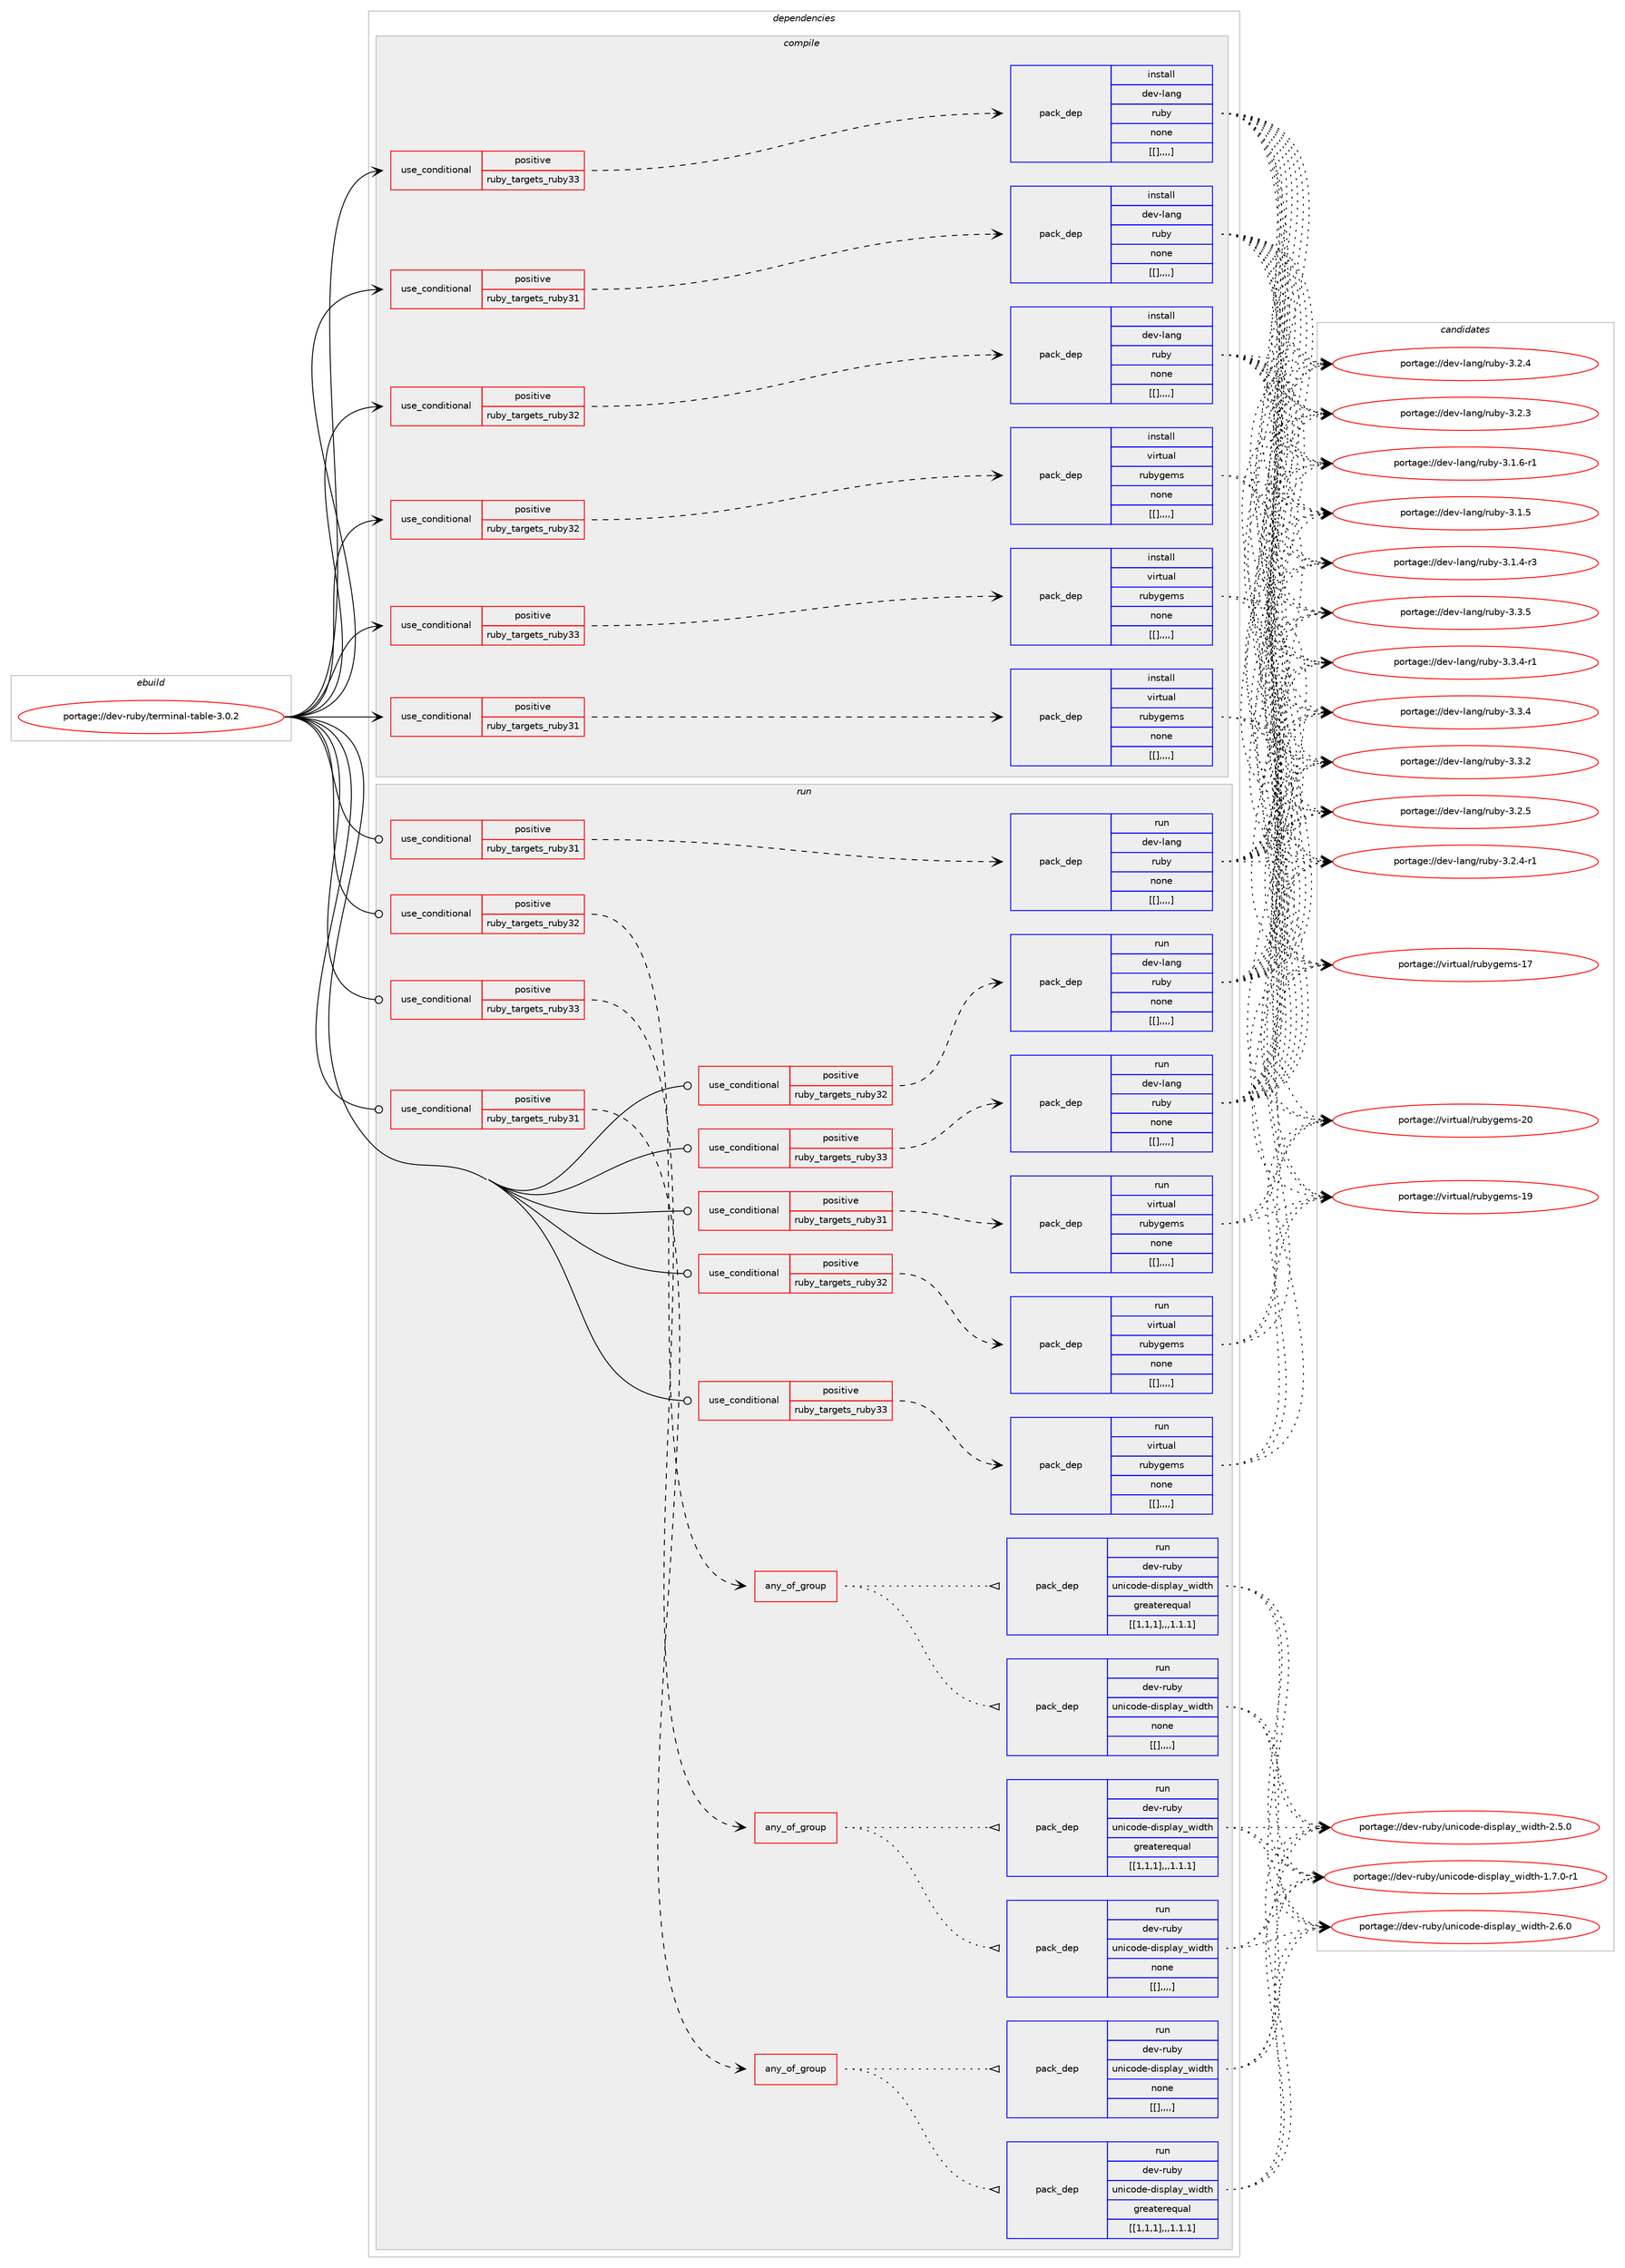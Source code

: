 digraph prolog {

# *************
# Graph options
# *************

newrank=true;
concentrate=true;
compound=true;
graph [rankdir=LR,fontname=Helvetica,fontsize=10,ranksep=1.5];#, ranksep=2.5, nodesep=0.2];
edge  [arrowhead=vee];
node  [fontname=Helvetica,fontsize=10];

# **********
# The ebuild
# **********

subgraph cluster_leftcol {
color=gray;
label=<<i>ebuild</i>>;
id [label="portage://dev-ruby/terminal-table-3.0.2", color=red, width=4, href="../dev-ruby/terminal-table-3.0.2.svg"];
}

# ****************
# The dependencies
# ****************

subgraph cluster_midcol {
color=gray;
label=<<i>dependencies</i>>;
subgraph cluster_compile {
fillcolor="#eeeeee";
style=filled;
label=<<i>compile</i>>;
subgraph cond59155 {
dependency208684 [label=<<TABLE BORDER="0" CELLBORDER="1" CELLSPACING="0" CELLPADDING="4"><TR><TD ROWSPAN="3" CELLPADDING="10">use_conditional</TD></TR><TR><TD>positive</TD></TR><TR><TD>ruby_targets_ruby31</TD></TR></TABLE>>, shape=none, color=red];
subgraph pack148149 {
dependency208685 [label=<<TABLE BORDER="0" CELLBORDER="1" CELLSPACING="0" CELLPADDING="4" WIDTH="220"><TR><TD ROWSPAN="6" CELLPADDING="30">pack_dep</TD></TR><TR><TD WIDTH="110">install</TD></TR><TR><TD>dev-lang</TD></TR><TR><TD>ruby</TD></TR><TR><TD>none</TD></TR><TR><TD>[[],,,,]</TD></TR></TABLE>>, shape=none, color=blue];
}
dependency208684:e -> dependency208685:w [weight=20,style="dashed",arrowhead="vee"];
}
id:e -> dependency208684:w [weight=20,style="solid",arrowhead="vee"];
subgraph cond59156 {
dependency208686 [label=<<TABLE BORDER="0" CELLBORDER="1" CELLSPACING="0" CELLPADDING="4"><TR><TD ROWSPAN="3" CELLPADDING="10">use_conditional</TD></TR><TR><TD>positive</TD></TR><TR><TD>ruby_targets_ruby31</TD></TR></TABLE>>, shape=none, color=red];
subgraph pack148150 {
dependency208687 [label=<<TABLE BORDER="0" CELLBORDER="1" CELLSPACING="0" CELLPADDING="4" WIDTH="220"><TR><TD ROWSPAN="6" CELLPADDING="30">pack_dep</TD></TR><TR><TD WIDTH="110">install</TD></TR><TR><TD>virtual</TD></TR><TR><TD>rubygems</TD></TR><TR><TD>none</TD></TR><TR><TD>[[],,,,]</TD></TR></TABLE>>, shape=none, color=blue];
}
dependency208686:e -> dependency208687:w [weight=20,style="dashed",arrowhead="vee"];
}
id:e -> dependency208686:w [weight=20,style="solid",arrowhead="vee"];
subgraph cond59157 {
dependency208688 [label=<<TABLE BORDER="0" CELLBORDER="1" CELLSPACING="0" CELLPADDING="4"><TR><TD ROWSPAN="3" CELLPADDING="10">use_conditional</TD></TR><TR><TD>positive</TD></TR><TR><TD>ruby_targets_ruby32</TD></TR></TABLE>>, shape=none, color=red];
subgraph pack148151 {
dependency208689 [label=<<TABLE BORDER="0" CELLBORDER="1" CELLSPACING="0" CELLPADDING="4" WIDTH="220"><TR><TD ROWSPAN="6" CELLPADDING="30">pack_dep</TD></TR><TR><TD WIDTH="110">install</TD></TR><TR><TD>dev-lang</TD></TR><TR><TD>ruby</TD></TR><TR><TD>none</TD></TR><TR><TD>[[],,,,]</TD></TR></TABLE>>, shape=none, color=blue];
}
dependency208688:e -> dependency208689:w [weight=20,style="dashed",arrowhead="vee"];
}
id:e -> dependency208688:w [weight=20,style="solid",arrowhead="vee"];
subgraph cond59158 {
dependency208690 [label=<<TABLE BORDER="0" CELLBORDER="1" CELLSPACING="0" CELLPADDING="4"><TR><TD ROWSPAN="3" CELLPADDING="10">use_conditional</TD></TR><TR><TD>positive</TD></TR><TR><TD>ruby_targets_ruby32</TD></TR></TABLE>>, shape=none, color=red];
subgraph pack148152 {
dependency208691 [label=<<TABLE BORDER="0" CELLBORDER="1" CELLSPACING="0" CELLPADDING="4" WIDTH="220"><TR><TD ROWSPAN="6" CELLPADDING="30">pack_dep</TD></TR><TR><TD WIDTH="110">install</TD></TR><TR><TD>virtual</TD></TR><TR><TD>rubygems</TD></TR><TR><TD>none</TD></TR><TR><TD>[[],,,,]</TD></TR></TABLE>>, shape=none, color=blue];
}
dependency208690:e -> dependency208691:w [weight=20,style="dashed",arrowhead="vee"];
}
id:e -> dependency208690:w [weight=20,style="solid",arrowhead="vee"];
subgraph cond59159 {
dependency208692 [label=<<TABLE BORDER="0" CELLBORDER="1" CELLSPACING="0" CELLPADDING="4"><TR><TD ROWSPAN="3" CELLPADDING="10">use_conditional</TD></TR><TR><TD>positive</TD></TR><TR><TD>ruby_targets_ruby33</TD></TR></TABLE>>, shape=none, color=red];
subgraph pack148153 {
dependency208693 [label=<<TABLE BORDER="0" CELLBORDER="1" CELLSPACING="0" CELLPADDING="4" WIDTH="220"><TR><TD ROWSPAN="6" CELLPADDING="30">pack_dep</TD></TR><TR><TD WIDTH="110">install</TD></TR><TR><TD>dev-lang</TD></TR><TR><TD>ruby</TD></TR><TR><TD>none</TD></TR><TR><TD>[[],,,,]</TD></TR></TABLE>>, shape=none, color=blue];
}
dependency208692:e -> dependency208693:w [weight=20,style="dashed",arrowhead="vee"];
}
id:e -> dependency208692:w [weight=20,style="solid",arrowhead="vee"];
subgraph cond59160 {
dependency208694 [label=<<TABLE BORDER="0" CELLBORDER="1" CELLSPACING="0" CELLPADDING="4"><TR><TD ROWSPAN="3" CELLPADDING="10">use_conditional</TD></TR><TR><TD>positive</TD></TR><TR><TD>ruby_targets_ruby33</TD></TR></TABLE>>, shape=none, color=red];
subgraph pack148154 {
dependency208695 [label=<<TABLE BORDER="0" CELLBORDER="1" CELLSPACING="0" CELLPADDING="4" WIDTH="220"><TR><TD ROWSPAN="6" CELLPADDING="30">pack_dep</TD></TR><TR><TD WIDTH="110">install</TD></TR><TR><TD>virtual</TD></TR><TR><TD>rubygems</TD></TR><TR><TD>none</TD></TR><TR><TD>[[],,,,]</TD></TR></TABLE>>, shape=none, color=blue];
}
dependency208694:e -> dependency208695:w [weight=20,style="dashed",arrowhead="vee"];
}
id:e -> dependency208694:w [weight=20,style="solid",arrowhead="vee"];
}
subgraph cluster_compileandrun {
fillcolor="#eeeeee";
style=filled;
label=<<i>compile and run</i>>;
}
subgraph cluster_run {
fillcolor="#eeeeee";
style=filled;
label=<<i>run</i>>;
subgraph cond59161 {
dependency208696 [label=<<TABLE BORDER="0" CELLBORDER="1" CELLSPACING="0" CELLPADDING="4"><TR><TD ROWSPAN="3" CELLPADDING="10">use_conditional</TD></TR><TR><TD>positive</TD></TR><TR><TD>ruby_targets_ruby31</TD></TR></TABLE>>, shape=none, color=red];
subgraph any1230 {
dependency208697 [label=<<TABLE BORDER="0" CELLBORDER="1" CELLSPACING="0" CELLPADDING="4"><TR><TD CELLPADDING="10">any_of_group</TD></TR></TABLE>>, shape=none, color=red];subgraph pack148155 {
dependency208698 [label=<<TABLE BORDER="0" CELLBORDER="1" CELLSPACING="0" CELLPADDING="4" WIDTH="220"><TR><TD ROWSPAN="6" CELLPADDING="30">pack_dep</TD></TR><TR><TD WIDTH="110">run</TD></TR><TR><TD>dev-ruby</TD></TR><TR><TD>unicode-display_width</TD></TR><TR><TD>none</TD></TR><TR><TD>[[],,,,]</TD></TR></TABLE>>, shape=none, color=blue];
}
dependency208697:e -> dependency208698:w [weight=20,style="dotted",arrowhead="oinv"];
subgraph pack148156 {
dependency208699 [label=<<TABLE BORDER="0" CELLBORDER="1" CELLSPACING="0" CELLPADDING="4" WIDTH="220"><TR><TD ROWSPAN="6" CELLPADDING="30">pack_dep</TD></TR><TR><TD WIDTH="110">run</TD></TR><TR><TD>dev-ruby</TD></TR><TR><TD>unicode-display_width</TD></TR><TR><TD>greaterequal</TD></TR><TR><TD>[[1,1,1],,,1.1.1]</TD></TR></TABLE>>, shape=none, color=blue];
}
dependency208697:e -> dependency208699:w [weight=20,style="dotted",arrowhead="oinv"];
}
dependency208696:e -> dependency208697:w [weight=20,style="dashed",arrowhead="vee"];
}
id:e -> dependency208696:w [weight=20,style="solid",arrowhead="odot"];
subgraph cond59162 {
dependency208700 [label=<<TABLE BORDER="0" CELLBORDER="1" CELLSPACING="0" CELLPADDING="4"><TR><TD ROWSPAN="3" CELLPADDING="10">use_conditional</TD></TR><TR><TD>positive</TD></TR><TR><TD>ruby_targets_ruby31</TD></TR></TABLE>>, shape=none, color=red];
subgraph pack148157 {
dependency208701 [label=<<TABLE BORDER="0" CELLBORDER="1" CELLSPACING="0" CELLPADDING="4" WIDTH="220"><TR><TD ROWSPAN="6" CELLPADDING="30">pack_dep</TD></TR><TR><TD WIDTH="110">run</TD></TR><TR><TD>dev-lang</TD></TR><TR><TD>ruby</TD></TR><TR><TD>none</TD></TR><TR><TD>[[],,,,]</TD></TR></TABLE>>, shape=none, color=blue];
}
dependency208700:e -> dependency208701:w [weight=20,style="dashed",arrowhead="vee"];
}
id:e -> dependency208700:w [weight=20,style="solid",arrowhead="odot"];
subgraph cond59163 {
dependency208702 [label=<<TABLE BORDER="0" CELLBORDER="1" CELLSPACING="0" CELLPADDING="4"><TR><TD ROWSPAN="3" CELLPADDING="10">use_conditional</TD></TR><TR><TD>positive</TD></TR><TR><TD>ruby_targets_ruby31</TD></TR></TABLE>>, shape=none, color=red];
subgraph pack148158 {
dependency208703 [label=<<TABLE BORDER="0" CELLBORDER="1" CELLSPACING="0" CELLPADDING="4" WIDTH="220"><TR><TD ROWSPAN="6" CELLPADDING="30">pack_dep</TD></TR><TR><TD WIDTH="110">run</TD></TR><TR><TD>virtual</TD></TR><TR><TD>rubygems</TD></TR><TR><TD>none</TD></TR><TR><TD>[[],,,,]</TD></TR></TABLE>>, shape=none, color=blue];
}
dependency208702:e -> dependency208703:w [weight=20,style="dashed",arrowhead="vee"];
}
id:e -> dependency208702:w [weight=20,style="solid",arrowhead="odot"];
subgraph cond59164 {
dependency208704 [label=<<TABLE BORDER="0" CELLBORDER="1" CELLSPACING="0" CELLPADDING="4"><TR><TD ROWSPAN="3" CELLPADDING="10">use_conditional</TD></TR><TR><TD>positive</TD></TR><TR><TD>ruby_targets_ruby32</TD></TR></TABLE>>, shape=none, color=red];
subgraph any1231 {
dependency208705 [label=<<TABLE BORDER="0" CELLBORDER="1" CELLSPACING="0" CELLPADDING="4"><TR><TD CELLPADDING="10">any_of_group</TD></TR></TABLE>>, shape=none, color=red];subgraph pack148159 {
dependency208706 [label=<<TABLE BORDER="0" CELLBORDER="1" CELLSPACING="0" CELLPADDING="4" WIDTH="220"><TR><TD ROWSPAN="6" CELLPADDING="30">pack_dep</TD></TR><TR><TD WIDTH="110">run</TD></TR><TR><TD>dev-ruby</TD></TR><TR><TD>unicode-display_width</TD></TR><TR><TD>none</TD></TR><TR><TD>[[],,,,]</TD></TR></TABLE>>, shape=none, color=blue];
}
dependency208705:e -> dependency208706:w [weight=20,style="dotted",arrowhead="oinv"];
subgraph pack148160 {
dependency208707 [label=<<TABLE BORDER="0" CELLBORDER="1" CELLSPACING="0" CELLPADDING="4" WIDTH="220"><TR><TD ROWSPAN="6" CELLPADDING="30">pack_dep</TD></TR><TR><TD WIDTH="110">run</TD></TR><TR><TD>dev-ruby</TD></TR><TR><TD>unicode-display_width</TD></TR><TR><TD>greaterequal</TD></TR><TR><TD>[[1,1,1],,,1.1.1]</TD></TR></TABLE>>, shape=none, color=blue];
}
dependency208705:e -> dependency208707:w [weight=20,style="dotted",arrowhead="oinv"];
}
dependency208704:e -> dependency208705:w [weight=20,style="dashed",arrowhead="vee"];
}
id:e -> dependency208704:w [weight=20,style="solid",arrowhead="odot"];
subgraph cond59165 {
dependency208708 [label=<<TABLE BORDER="0" CELLBORDER="1" CELLSPACING="0" CELLPADDING="4"><TR><TD ROWSPAN="3" CELLPADDING="10">use_conditional</TD></TR><TR><TD>positive</TD></TR><TR><TD>ruby_targets_ruby32</TD></TR></TABLE>>, shape=none, color=red];
subgraph pack148161 {
dependency208709 [label=<<TABLE BORDER="0" CELLBORDER="1" CELLSPACING="0" CELLPADDING="4" WIDTH="220"><TR><TD ROWSPAN="6" CELLPADDING="30">pack_dep</TD></TR><TR><TD WIDTH="110">run</TD></TR><TR><TD>dev-lang</TD></TR><TR><TD>ruby</TD></TR><TR><TD>none</TD></TR><TR><TD>[[],,,,]</TD></TR></TABLE>>, shape=none, color=blue];
}
dependency208708:e -> dependency208709:w [weight=20,style="dashed",arrowhead="vee"];
}
id:e -> dependency208708:w [weight=20,style="solid",arrowhead="odot"];
subgraph cond59166 {
dependency208710 [label=<<TABLE BORDER="0" CELLBORDER="1" CELLSPACING="0" CELLPADDING="4"><TR><TD ROWSPAN="3" CELLPADDING="10">use_conditional</TD></TR><TR><TD>positive</TD></TR><TR><TD>ruby_targets_ruby32</TD></TR></TABLE>>, shape=none, color=red];
subgraph pack148162 {
dependency208711 [label=<<TABLE BORDER="0" CELLBORDER="1" CELLSPACING="0" CELLPADDING="4" WIDTH="220"><TR><TD ROWSPAN="6" CELLPADDING="30">pack_dep</TD></TR><TR><TD WIDTH="110">run</TD></TR><TR><TD>virtual</TD></TR><TR><TD>rubygems</TD></TR><TR><TD>none</TD></TR><TR><TD>[[],,,,]</TD></TR></TABLE>>, shape=none, color=blue];
}
dependency208710:e -> dependency208711:w [weight=20,style="dashed",arrowhead="vee"];
}
id:e -> dependency208710:w [weight=20,style="solid",arrowhead="odot"];
subgraph cond59167 {
dependency208712 [label=<<TABLE BORDER="0" CELLBORDER="1" CELLSPACING="0" CELLPADDING="4"><TR><TD ROWSPAN="3" CELLPADDING="10">use_conditional</TD></TR><TR><TD>positive</TD></TR><TR><TD>ruby_targets_ruby33</TD></TR></TABLE>>, shape=none, color=red];
subgraph any1232 {
dependency208713 [label=<<TABLE BORDER="0" CELLBORDER="1" CELLSPACING="0" CELLPADDING="4"><TR><TD CELLPADDING="10">any_of_group</TD></TR></TABLE>>, shape=none, color=red];subgraph pack148163 {
dependency208714 [label=<<TABLE BORDER="0" CELLBORDER="1" CELLSPACING="0" CELLPADDING="4" WIDTH="220"><TR><TD ROWSPAN="6" CELLPADDING="30">pack_dep</TD></TR><TR><TD WIDTH="110">run</TD></TR><TR><TD>dev-ruby</TD></TR><TR><TD>unicode-display_width</TD></TR><TR><TD>none</TD></TR><TR><TD>[[],,,,]</TD></TR></TABLE>>, shape=none, color=blue];
}
dependency208713:e -> dependency208714:w [weight=20,style="dotted",arrowhead="oinv"];
subgraph pack148164 {
dependency208715 [label=<<TABLE BORDER="0" CELLBORDER="1" CELLSPACING="0" CELLPADDING="4" WIDTH="220"><TR><TD ROWSPAN="6" CELLPADDING="30">pack_dep</TD></TR><TR><TD WIDTH="110">run</TD></TR><TR><TD>dev-ruby</TD></TR><TR><TD>unicode-display_width</TD></TR><TR><TD>greaterequal</TD></TR><TR><TD>[[1,1,1],,,1.1.1]</TD></TR></TABLE>>, shape=none, color=blue];
}
dependency208713:e -> dependency208715:w [weight=20,style="dotted",arrowhead="oinv"];
}
dependency208712:e -> dependency208713:w [weight=20,style="dashed",arrowhead="vee"];
}
id:e -> dependency208712:w [weight=20,style="solid",arrowhead="odot"];
subgraph cond59168 {
dependency208716 [label=<<TABLE BORDER="0" CELLBORDER="1" CELLSPACING="0" CELLPADDING="4"><TR><TD ROWSPAN="3" CELLPADDING="10">use_conditional</TD></TR><TR><TD>positive</TD></TR><TR><TD>ruby_targets_ruby33</TD></TR></TABLE>>, shape=none, color=red];
subgraph pack148165 {
dependency208717 [label=<<TABLE BORDER="0" CELLBORDER="1" CELLSPACING="0" CELLPADDING="4" WIDTH="220"><TR><TD ROWSPAN="6" CELLPADDING="30">pack_dep</TD></TR><TR><TD WIDTH="110">run</TD></TR><TR><TD>dev-lang</TD></TR><TR><TD>ruby</TD></TR><TR><TD>none</TD></TR><TR><TD>[[],,,,]</TD></TR></TABLE>>, shape=none, color=blue];
}
dependency208716:e -> dependency208717:w [weight=20,style="dashed",arrowhead="vee"];
}
id:e -> dependency208716:w [weight=20,style="solid",arrowhead="odot"];
subgraph cond59169 {
dependency208718 [label=<<TABLE BORDER="0" CELLBORDER="1" CELLSPACING="0" CELLPADDING="4"><TR><TD ROWSPAN="3" CELLPADDING="10">use_conditional</TD></TR><TR><TD>positive</TD></TR><TR><TD>ruby_targets_ruby33</TD></TR></TABLE>>, shape=none, color=red];
subgraph pack148166 {
dependency208719 [label=<<TABLE BORDER="0" CELLBORDER="1" CELLSPACING="0" CELLPADDING="4" WIDTH="220"><TR><TD ROWSPAN="6" CELLPADDING="30">pack_dep</TD></TR><TR><TD WIDTH="110">run</TD></TR><TR><TD>virtual</TD></TR><TR><TD>rubygems</TD></TR><TR><TD>none</TD></TR><TR><TD>[[],,,,]</TD></TR></TABLE>>, shape=none, color=blue];
}
dependency208718:e -> dependency208719:w [weight=20,style="dashed",arrowhead="vee"];
}
id:e -> dependency208718:w [weight=20,style="solid",arrowhead="odot"];
}
}

# **************
# The candidates
# **************

subgraph cluster_choices {
rank=same;
color=gray;
label=<<i>candidates</i>>;

subgraph choice148149 {
color=black;
nodesep=1;
choice10010111845108971101034711411798121455146514653 [label="portage://dev-lang/ruby-3.3.5", color=red, width=4,href="../dev-lang/ruby-3.3.5.svg"];
choice100101118451089711010347114117981214551465146524511449 [label="portage://dev-lang/ruby-3.3.4-r1", color=red, width=4,href="../dev-lang/ruby-3.3.4-r1.svg"];
choice10010111845108971101034711411798121455146514652 [label="portage://dev-lang/ruby-3.3.4", color=red, width=4,href="../dev-lang/ruby-3.3.4.svg"];
choice10010111845108971101034711411798121455146514650 [label="portage://dev-lang/ruby-3.3.2", color=red, width=4,href="../dev-lang/ruby-3.3.2.svg"];
choice10010111845108971101034711411798121455146504653 [label="portage://dev-lang/ruby-3.2.5", color=red, width=4,href="../dev-lang/ruby-3.2.5.svg"];
choice100101118451089711010347114117981214551465046524511449 [label="portage://dev-lang/ruby-3.2.4-r1", color=red, width=4,href="../dev-lang/ruby-3.2.4-r1.svg"];
choice10010111845108971101034711411798121455146504652 [label="portage://dev-lang/ruby-3.2.4", color=red, width=4,href="../dev-lang/ruby-3.2.4.svg"];
choice10010111845108971101034711411798121455146504651 [label="portage://dev-lang/ruby-3.2.3", color=red, width=4,href="../dev-lang/ruby-3.2.3.svg"];
choice100101118451089711010347114117981214551464946544511449 [label="portage://dev-lang/ruby-3.1.6-r1", color=red, width=4,href="../dev-lang/ruby-3.1.6-r1.svg"];
choice10010111845108971101034711411798121455146494653 [label="portage://dev-lang/ruby-3.1.5", color=red, width=4,href="../dev-lang/ruby-3.1.5.svg"];
choice100101118451089711010347114117981214551464946524511451 [label="portage://dev-lang/ruby-3.1.4-r3", color=red, width=4,href="../dev-lang/ruby-3.1.4-r3.svg"];
dependency208685:e -> choice10010111845108971101034711411798121455146514653:w [style=dotted,weight="100"];
dependency208685:e -> choice100101118451089711010347114117981214551465146524511449:w [style=dotted,weight="100"];
dependency208685:e -> choice10010111845108971101034711411798121455146514652:w [style=dotted,weight="100"];
dependency208685:e -> choice10010111845108971101034711411798121455146514650:w [style=dotted,weight="100"];
dependency208685:e -> choice10010111845108971101034711411798121455146504653:w [style=dotted,weight="100"];
dependency208685:e -> choice100101118451089711010347114117981214551465046524511449:w [style=dotted,weight="100"];
dependency208685:e -> choice10010111845108971101034711411798121455146504652:w [style=dotted,weight="100"];
dependency208685:e -> choice10010111845108971101034711411798121455146504651:w [style=dotted,weight="100"];
dependency208685:e -> choice100101118451089711010347114117981214551464946544511449:w [style=dotted,weight="100"];
dependency208685:e -> choice10010111845108971101034711411798121455146494653:w [style=dotted,weight="100"];
dependency208685:e -> choice100101118451089711010347114117981214551464946524511451:w [style=dotted,weight="100"];
}
subgraph choice148150 {
color=black;
nodesep=1;
choice118105114116117971084711411798121103101109115455048 [label="portage://virtual/rubygems-20", color=red, width=4,href="../virtual/rubygems-20.svg"];
choice118105114116117971084711411798121103101109115454957 [label="portage://virtual/rubygems-19", color=red, width=4,href="../virtual/rubygems-19.svg"];
choice118105114116117971084711411798121103101109115454955 [label="portage://virtual/rubygems-17", color=red, width=4,href="../virtual/rubygems-17.svg"];
dependency208687:e -> choice118105114116117971084711411798121103101109115455048:w [style=dotted,weight="100"];
dependency208687:e -> choice118105114116117971084711411798121103101109115454957:w [style=dotted,weight="100"];
dependency208687:e -> choice118105114116117971084711411798121103101109115454955:w [style=dotted,weight="100"];
}
subgraph choice148151 {
color=black;
nodesep=1;
choice10010111845108971101034711411798121455146514653 [label="portage://dev-lang/ruby-3.3.5", color=red, width=4,href="../dev-lang/ruby-3.3.5.svg"];
choice100101118451089711010347114117981214551465146524511449 [label="portage://dev-lang/ruby-3.3.4-r1", color=red, width=4,href="../dev-lang/ruby-3.3.4-r1.svg"];
choice10010111845108971101034711411798121455146514652 [label="portage://dev-lang/ruby-3.3.4", color=red, width=4,href="../dev-lang/ruby-3.3.4.svg"];
choice10010111845108971101034711411798121455146514650 [label="portage://dev-lang/ruby-3.3.2", color=red, width=4,href="../dev-lang/ruby-3.3.2.svg"];
choice10010111845108971101034711411798121455146504653 [label="portage://dev-lang/ruby-3.2.5", color=red, width=4,href="../dev-lang/ruby-3.2.5.svg"];
choice100101118451089711010347114117981214551465046524511449 [label="portage://dev-lang/ruby-3.2.4-r1", color=red, width=4,href="../dev-lang/ruby-3.2.4-r1.svg"];
choice10010111845108971101034711411798121455146504652 [label="portage://dev-lang/ruby-3.2.4", color=red, width=4,href="../dev-lang/ruby-3.2.4.svg"];
choice10010111845108971101034711411798121455146504651 [label="portage://dev-lang/ruby-3.2.3", color=red, width=4,href="../dev-lang/ruby-3.2.3.svg"];
choice100101118451089711010347114117981214551464946544511449 [label="portage://dev-lang/ruby-3.1.6-r1", color=red, width=4,href="../dev-lang/ruby-3.1.6-r1.svg"];
choice10010111845108971101034711411798121455146494653 [label="portage://dev-lang/ruby-3.1.5", color=red, width=4,href="../dev-lang/ruby-3.1.5.svg"];
choice100101118451089711010347114117981214551464946524511451 [label="portage://dev-lang/ruby-3.1.4-r3", color=red, width=4,href="../dev-lang/ruby-3.1.4-r3.svg"];
dependency208689:e -> choice10010111845108971101034711411798121455146514653:w [style=dotted,weight="100"];
dependency208689:e -> choice100101118451089711010347114117981214551465146524511449:w [style=dotted,weight="100"];
dependency208689:e -> choice10010111845108971101034711411798121455146514652:w [style=dotted,weight="100"];
dependency208689:e -> choice10010111845108971101034711411798121455146514650:w [style=dotted,weight="100"];
dependency208689:e -> choice10010111845108971101034711411798121455146504653:w [style=dotted,weight="100"];
dependency208689:e -> choice100101118451089711010347114117981214551465046524511449:w [style=dotted,weight="100"];
dependency208689:e -> choice10010111845108971101034711411798121455146504652:w [style=dotted,weight="100"];
dependency208689:e -> choice10010111845108971101034711411798121455146504651:w [style=dotted,weight="100"];
dependency208689:e -> choice100101118451089711010347114117981214551464946544511449:w [style=dotted,weight="100"];
dependency208689:e -> choice10010111845108971101034711411798121455146494653:w [style=dotted,weight="100"];
dependency208689:e -> choice100101118451089711010347114117981214551464946524511451:w [style=dotted,weight="100"];
}
subgraph choice148152 {
color=black;
nodesep=1;
choice118105114116117971084711411798121103101109115455048 [label="portage://virtual/rubygems-20", color=red, width=4,href="../virtual/rubygems-20.svg"];
choice118105114116117971084711411798121103101109115454957 [label="portage://virtual/rubygems-19", color=red, width=4,href="../virtual/rubygems-19.svg"];
choice118105114116117971084711411798121103101109115454955 [label="portage://virtual/rubygems-17", color=red, width=4,href="../virtual/rubygems-17.svg"];
dependency208691:e -> choice118105114116117971084711411798121103101109115455048:w [style=dotted,weight="100"];
dependency208691:e -> choice118105114116117971084711411798121103101109115454957:w [style=dotted,weight="100"];
dependency208691:e -> choice118105114116117971084711411798121103101109115454955:w [style=dotted,weight="100"];
}
subgraph choice148153 {
color=black;
nodesep=1;
choice10010111845108971101034711411798121455146514653 [label="portage://dev-lang/ruby-3.3.5", color=red, width=4,href="../dev-lang/ruby-3.3.5.svg"];
choice100101118451089711010347114117981214551465146524511449 [label="portage://dev-lang/ruby-3.3.4-r1", color=red, width=4,href="../dev-lang/ruby-3.3.4-r1.svg"];
choice10010111845108971101034711411798121455146514652 [label="portage://dev-lang/ruby-3.3.4", color=red, width=4,href="../dev-lang/ruby-3.3.4.svg"];
choice10010111845108971101034711411798121455146514650 [label="portage://dev-lang/ruby-3.3.2", color=red, width=4,href="../dev-lang/ruby-3.3.2.svg"];
choice10010111845108971101034711411798121455146504653 [label="portage://dev-lang/ruby-3.2.5", color=red, width=4,href="../dev-lang/ruby-3.2.5.svg"];
choice100101118451089711010347114117981214551465046524511449 [label="portage://dev-lang/ruby-3.2.4-r1", color=red, width=4,href="../dev-lang/ruby-3.2.4-r1.svg"];
choice10010111845108971101034711411798121455146504652 [label="portage://dev-lang/ruby-3.2.4", color=red, width=4,href="../dev-lang/ruby-3.2.4.svg"];
choice10010111845108971101034711411798121455146504651 [label="portage://dev-lang/ruby-3.2.3", color=red, width=4,href="../dev-lang/ruby-3.2.3.svg"];
choice100101118451089711010347114117981214551464946544511449 [label="portage://dev-lang/ruby-3.1.6-r1", color=red, width=4,href="../dev-lang/ruby-3.1.6-r1.svg"];
choice10010111845108971101034711411798121455146494653 [label="portage://dev-lang/ruby-3.1.5", color=red, width=4,href="../dev-lang/ruby-3.1.5.svg"];
choice100101118451089711010347114117981214551464946524511451 [label="portage://dev-lang/ruby-3.1.4-r3", color=red, width=4,href="../dev-lang/ruby-3.1.4-r3.svg"];
dependency208693:e -> choice10010111845108971101034711411798121455146514653:w [style=dotted,weight="100"];
dependency208693:e -> choice100101118451089711010347114117981214551465146524511449:w [style=dotted,weight="100"];
dependency208693:e -> choice10010111845108971101034711411798121455146514652:w [style=dotted,weight="100"];
dependency208693:e -> choice10010111845108971101034711411798121455146514650:w [style=dotted,weight="100"];
dependency208693:e -> choice10010111845108971101034711411798121455146504653:w [style=dotted,weight="100"];
dependency208693:e -> choice100101118451089711010347114117981214551465046524511449:w [style=dotted,weight="100"];
dependency208693:e -> choice10010111845108971101034711411798121455146504652:w [style=dotted,weight="100"];
dependency208693:e -> choice10010111845108971101034711411798121455146504651:w [style=dotted,weight="100"];
dependency208693:e -> choice100101118451089711010347114117981214551464946544511449:w [style=dotted,weight="100"];
dependency208693:e -> choice10010111845108971101034711411798121455146494653:w [style=dotted,weight="100"];
dependency208693:e -> choice100101118451089711010347114117981214551464946524511451:w [style=dotted,weight="100"];
}
subgraph choice148154 {
color=black;
nodesep=1;
choice118105114116117971084711411798121103101109115455048 [label="portage://virtual/rubygems-20", color=red, width=4,href="../virtual/rubygems-20.svg"];
choice118105114116117971084711411798121103101109115454957 [label="portage://virtual/rubygems-19", color=red, width=4,href="../virtual/rubygems-19.svg"];
choice118105114116117971084711411798121103101109115454955 [label="portage://virtual/rubygems-17", color=red, width=4,href="../virtual/rubygems-17.svg"];
dependency208695:e -> choice118105114116117971084711411798121103101109115455048:w [style=dotted,weight="100"];
dependency208695:e -> choice118105114116117971084711411798121103101109115454957:w [style=dotted,weight="100"];
dependency208695:e -> choice118105114116117971084711411798121103101109115454955:w [style=dotted,weight="100"];
}
subgraph choice148155 {
color=black;
nodesep=1;
choice10010111845114117981214711711010599111100101451001051151121089712195119105100116104455046544648 [label="portage://dev-ruby/unicode-display_width-2.6.0", color=red, width=4,href="../dev-ruby/unicode-display_width-2.6.0.svg"];
choice10010111845114117981214711711010599111100101451001051151121089712195119105100116104455046534648 [label="portage://dev-ruby/unicode-display_width-2.5.0", color=red, width=4,href="../dev-ruby/unicode-display_width-2.5.0.svg"];
choice100101118451141179812147117110105991111001014510010511511210897121951191051001161044549465546484511449 [label="portage://dev-ruby/unicode-display_width-1.7.0-r1", color=red, width=4,href="../dev-ruby/unicode-display_width-1.7.0-r1.svg"];
dependency208698:e -> choice10010111845114117981214711711010599111100101451001051151121089712195119105100116104455046544648:w [style=dotted,weight="100"];
dependency208698:e -> choice10010111845114117981214711711010599111100101451001051151121089712195119105100116104455046534648:w [style=dotted,weight="100"];
dependency208698:e -> choice100101118451141179812147117110105991111001014510010511511210897121951191051001161044549465546484511449:w [style=dotted,weight="100"];
}
subgraph choice148156 {
color=black;
nodesep=1;
choice10010111845114117981214711711010599111100101451001051151121089712195119105100116104455046544648 [label="portage://dev-ruby/unicode-display_width-2.6.0", color=red, width=4,href="../dev-ruby/unicode-display_width-2.6.0.svg"];
choice10010111845114117981214711711010599111100101451001051151121089712195119105100116104455046534648 [label="portage://dev-ruby/unicode-display_width-2.5.0", color=red, width=4,href="../dev-ruby/unicode-display_width-2.5.0.svg"];
choice100101118451141179812147117110105991111001014510010511511210897121951191051001161044549465546484511449 [label="portage://dev-ruby/unicode-display_width-1.7.0-r1", color=red, width=4,href="../dev-ruby/unicode-display_width-1.7.0-r1.svg"];
dependency208699:e -> choice10010111845114117981214711711010599111100101451001051151121089712195119105100116104455046544648:w [style=dotted,weight="100"];
dependency208699:e -> choice10010111845114117981214711711010599111100101451001051151121089712195119105100116104455046534648:w [style=dotted,weight="100"];
dependency208699:e -> choice100101118451141179812147117110105991111001014510010511511210897121951191051001161044549465546484511449:w [style=dotted,weight="100"];
}
subgraph choice148157 {
color=black;
nodesep=1;
choice10010111845108971101034711411798121455146514653 [label="portage://dev-lang/ruby-3.3.5", color=red, width=4,href="../dev-lang/ruby-3.3.5.svg"];
choice100101118451089711010347114117981214551465146524511449 [label="portage://dev-lang/ruby-3.3.4-r1", color=red, width=4,href="../dev-lang/ruby-3.3.4-r1.svg"];
choice10010111845108971101034711411798121455146514652 [label="portage://dev-lang/ruby-3.3.4", color=red, width=4,href="../dev-lang/ruby-3.3.4.svg"];
choice10010111845108971101034711411798121455146514650 [label="portage://dev-lang/ruby-3.3.2", color=red, width=4,href="../dev-lang/ruby-3.3.2.svg"];
choice10010111845108971101034711411798121455146504653 [label="portage://dev-lang/ruby-3.2.5", color=red, width=4,href="../dev-lang/ruby-3.2.5.svg"];
choice100101118451089711010347114117981214551465046524511449 [label="portage://dev-lang/ruby-3.2.4-r1", color=red, width=4,href="../dev-lang/ruby-3.2.4-r1.svg"];
choice10010111845108971101034711411798121455146504652 [label="portage://dev-lang/ruby-3.2.4", color=red, width=4,href="../dev-lang/ruby-3.2.4.svg"];
choice10010111845108971101034711411798121455146504651 [label="portage://dev-lang/ruby-3.2.3", color=red, width=4,href="../dev-lang/ruby-3.2.3.svg"];
choice100101118451089711010347114117981214551464946544511449 [label="portage://dev-lang/ruby-3.1.6-r1", color=red, width=4,href="../dev-lang/ruby-3.1.6-r1.svg"];
choice10010111845108971101034711411798121455146494653 [label="portage://dev-lang/ruby-3.1.5", color=red, width=4,href="../dev-lang/ruby-3.1.5.svg"];
choice100101118451089711010347114117981214551464946524511451 [label="portage://dev-lang/ruby-3.1.4-r3", color=red, width=4,href="../dev-lang/ruby-3.1.4-r3.svg"];
dependency208701:e -> choice10010111845108971101034711411798121455146514653:w [style=dotted,weight="100"];
dependency208701:e -> choice100101118451089711010347114117981214551465146524511449:w [style=dotted,weight="100"];
dependency208701:e -> choice10010111845108971101034711411798121455146514652:w [style=dotted,weight="100"];
dependency208701:e -> choice10010111845108971101034711411798121455146514650:w [style=dotted,weight="100"];
dependency208701:e -> choice10010111845108971101034711411798121455146504653:w [style=dotted,weight="100"];
dependency208701:e -> choice100101118451089711010347114117981214551465046524511449:w [style=dotted,weight="100"];
dependency208701:e -> choice10010111845108971101034711411798121455146504652:w [style=dotted,weight="100"];
dependency208701:e -> choice10010111845108971101034711411798121455146504651:w [style=dotted,weight="100"];
dependency208701:e -> choice100101118451089711010347114117981214551464946544511449:w [style=dotted,weight="100"];
dependency208701:e -> choice10010111845108971101034711411798121455146494653:w [style=dotted,weight="100"];
dependency208701:e -> choice100101118451089711010347114117981214551464946524511451:w [style=dotted,weight="100"];
}
subgraph choice148158 {
color=black;
nodesep=1;
choice118105114116117971084711411798121103101109115455048 [label="portage://virtual/rubygems-20", color=red, width=4,href="../virtual/rubygems-20.svg"];
choice118105114116117971084711411798121103101109115454957 [label="portage://virtual/rubygems-19", color=red, width=4,href="../virtual/rubygems-19.svg"];
choice118105114116117971084711411798121103101109115454955 [label="portage://virtual/rubygems-17", color=red, width=4,href="../virtual/rubygems-17.svg"];
dependency208703:e -> choice118105114116117971084711411798121103101109115455048:w [style=dotted,weight="100"];
dependency208703:e -> choice118105114116117971084711411798121103101109115454957:w [style=dotted,weight="100"];
dependency208703:e -> choice118105114116117971084711411798121103101109115454955:w [style=dotted,weight="100"];
}
subgraph choice148159 {
color=black;
nodesep=1;
choice10010111845114117981214711711010599111100101451001051151121089712195119105100116104455046544648 [label="portage://dev-ruby/unicode-display_width-2.6.0", color=red, width=4,href="../dev-ruby/unicode-display_width-2.6.0.svg"];
choice10010111845114117981214711711010599111100101451001051151121089712195119105100116104455046534648 [label="portage://dev-ruby/unicode-display_width-2.5.0", color=red, width=4,href="../dev-ruby/unicode-display_width-2.5.0.svg"];
choice100101118451141179812147117110105991111001014510010511511210897121951191051001161044549465546484511449 [label="portage://dev-ruby/unicode-display_width-1.7.0-r1", color=red, width=4,href="../dev-ruby/unicode-display_width-1.7.0-r1.svg"];
dependency208706:e -> choice10010111845114117981214711711010599111100101451001051151121089712195119105100116104455046544648:w [style=dotted,weight="100"];
dependency208706:e -> choice10010111845114117981214711711010599111100101451001051151121089712195119105100116104455046534648:w [style=dotted,weight="100"];
dependency208706:e -> choice100101118451141179812147117110105991111001014510010511511210897121951191051001161044549465546484511449:w [style=dotted,weight="100"];
}
subgraph choice148160 {
color=black;
nodesep=1;
choice10010111845114117981214711711010599111100101451001051151121089712195119105100116104455046544648 [label="portage://dev-ruby/unicode-display_width-2.6.0", color=red, width=4,href="../dev-ruby/unicode-display_width-2.6.0.svg"];
choice10010111845114117981214711711010599111100101451001051151121089712195119105100116104455046534648 [label="portage://dev-ruby/unicode-display_width-2.5.0", color=red, width=4,href="../dev-ruby/unicode-display_width-2.5.0.svg"];
choice100101118451141179812147117110105991111001014510010511511210897121951191051001161044549465546484511449 [label="portage://dev-ruby/unicode-display_width-1.7.0-r1", color=red, width=4,href="../dev-ruby/unicode-display_width-1.7.0-r1.svg"];
dependency208707:e -> choice10010111845114117981214711711010599111100101451001051151121089712195119105100116104455046544648:w [style=dotted,weight="100"];
dependency208707:e -> choice10010111845114117981214711711010599111100101451001051151121089712195119105100116104455046534648:w [style=dotted,weight="100"];
dependency208707:e -> choice100101118451141179812147117110105991111001014510010511511210897121951191051001161044549465546484511449:w [style=dotted,weight="100"];
}
subgraph choice148161 {
color=black;
nodesep=1;
choice10010111845108971101034711411798121455146514653 [label="portage://dev-lang/ruby-3.3.5", color=red, width=4,href="../dev-lang/ruby-3.3.5.svg"];
choice100101118451089711010347114117981214551465146524511449 [label="portage://dev-lang/ruby-3.3.4-r1", color=red, width=4,href="../dev-lang/ruby-3.3.4-r1.svg"];
choice10010111845108971101034711411798121455146514652 [label="portage://dev-lang/ruby-3.3.4", color=red, width=4,href="../dev-lang/ruby-3.3.4.svg"];
choice10010111845108971101034711411798121455146514650 [label="portage://dev-lang/ruby-3.3.2", color=red, width=4,href="../dev-lang/ruby-3.3.2.svg"];
choice10010111845108971101034711411798121455146504653 [label="portage://dev-lang/ruby-3.2.5", color=red, width=4,href="../dev-lang/ruby-3.2.5.svg"];
choice100101118451089711010347114117981214551465046524511449 [label="portage://dev-lang/ruby-3.2.4-r1", color=red, width=4,href="../dev-lang/ruby-3.2.4-r1.svg"];
choice10010111845108971101034711411798121455146504652 [label="portage://dev-lang/ruby-3.2.4", color=red, width=4,href="../dev-lang/ruby-3.2.4.svg"];
choice10010111845108971101034711411798121455146504651 [label="portage://dev-lang/ruby-3.2.3", color=red, width=4,href="../dev-lang/ruby-3.2.3.svg"];
choice100101118451089711010347114117981214551464946544511449 [label="portage://dev-lang/ruby-3.1.6-r1", color=red, width=4,href="../dev-lang/ruby-3.1.6-r1.svg"];
choice10010111845108971101034711411798121455146494653 [label="portage://dev-lang/ruby-3.1.5", color=red, width=4,href="../dev-lang/ruby-3.1.5.svg"];
choice100101118451089711010347114117981214551464946524511451 [label="portage://dev-lang/ruby-3.1.4-r3", color=red, width=4,href="../dev-lang/ruby-3.1.4-r3.svg"];
dependency208709:e -> choice10010111845108971101034711411798121455146514653:w [style=dotted,weight="100"];
dependency208709:e -> choice100101118451089711010347114117981214551465146524511449:w [style=dotted,weight="100"];
dependency208709:e -> choice10010111845108971101034711411798121455146514652:w [style=dotted,weight="100"];
dependency208709:e -> choice10010111845108971101034711411798121455146514650:w [style=dotted,weight="100"];
dependency208709:e -> choice10010111845108971101034711411798121455146504653:w [style=dotted,weight="100"];
dependency208709:e -> choice100101118451089711010347114117981214551465046524511449:w [style=dotted,weight="100"];
dependency208709:e -> choice10010111845108971101034711411798121455146504652:w [style=dotted,weight="100"];
dependency208709:e -> choice10010111845108971101034711411798121455146504651:w [style=dotted,weight="100"];
dependency208709:e -> choice100101118451089711010347114117981214551464946544511449:w [style=dotted,weight="100"];
dependency208709:e -> choice10010111845108971101034711411798121455146494653:w [style=dotted,weight="100"];
dependency208709:e -> choice100101118451089711010347114117981214551464946524511451:w [style=dotted,weight="100"];
}
subgraph choice148162 {
color=black;
nodesep=1;
choice118105114116117971084711411798121103101109115455048 [label="portage://virtual/rubygems-20", color=red, width=4,href="../virtual/rubygems-20.svg"];
choice118105114116117971084711411798121103101109115454957 [label="portage://virtual/rubygems-19", color=red, width=4,href="../virtual/rubygems-19.svg"];
choice118105114116117971084711411798121103101109115454955 [label="portage://virtual/rubygems-17", color=red, width=4,href="../virtual/rubygems-17.svg"];
dependency208711:e -> choice118105114116117971084711411798121103101109115455048:w [style=dotted,weight="100"];
dependency208711:e -> choice118105114116117971084711411798121103101109115454957:w [style=dotted,weight="100"];
dependency208711:e -> choice118105114116117971084711411798121103101109115454955:w [style=dotted,weight="100"];
}
subgraph choice148163 {
color=black;
nodesep=1;
choice10010111845114117981214711711010599111100101451001051151121089712195119105100116104455046544648 [label="portage://dev-ruby/unicode-display_width-2.6.0", color=red, width=4,href="../dev-ruby/unicode-display_width-2.6.0.svg"];
choice10010111845114117981214711711010599111100101451001051151121089712195119105100116104455046534648 [label="portage://dev-ruby/unicode-display_width-2.5.0", color=red, width=4,href="../dev-ruby/unicode-display_width-2.5.0.svg"];
choice100101118451141179812147117110105991111001014510010511511210897121951191051001161044549465546484511449 [label="portage://dev-ruby/unicode-display_width-1.7.0-r1", color=red, width=4,href="../dev-ruby/unicode-display_width-1.7.0-r1.svg"];
dependency208714:e -> choice10010111845114117981214711711010599111100101451001051151121089712195119105100116104455046544648:w [style=dotted,weight="100"];
dependency208714:e -> choice10010111845114117981214711711010599111100101451001051151121089712195119105100116104455046534648:w [style=dotted,weight="100"];
dependency208714:e -> choice100101118451141179812147117110105991111001014510010511511210897121951191051001161044549465546484511449:w [style=dotted,weight="100"];
}
subgraph choice148164 {
color=black;
nodesep=1;
choice10010111845114117981214711711010599111100101451001051151121089712195119105100116104455046544648 [label="portage://dev-ruby/unicode-display_width-2.6.0", color=red, width=4,href="../dev-ruby/unicode-display_width-2.6.0.svg"];
choice10010111845114117981214711711010599111100101451001051151121089712195119105100116104455046534648 [label="portage://dev-ruby/unicode-display_width-2.5.0", color=red, width=4,href="../dev-ruby/unicode-display_width-2.5.0.svg"];
choice100101118451141179812147117110105991111001014510010511511210897121951191051001161044549465546484511449 [label="portage://dev-ruby/unicode-display_width-1.7.0-r1", color=red, width=4,href="../dev-ruby/unicode-display_width-1.7.0-r1.svg"];
dependency208715:e -> choice10010111845114117981214711711010599111100101451001051151121089712195119105100116104455046544648:w [style=dotted,weight="100"];
dependency208715:e -> choice10010111845114117981214711711010599111100101451001051151121089712195119105100116104455046534648:w [style=dotted,weight="100"];
dependency208715:e -> choice100101118451141179812147117110105991111001014510010511511210897121951191051001161044549465546484511449:w [style=dotted,weight="100"];
}
subgraph choice148165 {
color=black;
nodesep=1;
choice10010111845108971101034711411798121455146514653 [label="portage://dev-lang/ruby-3.3.5", color=red, width=4,href="../dev-lang/ruby-3.3.5.svg"];
choice100101118451089711010347114117981214551465146524511449 [label="portage://dev-lang/ruby-3.3.4-r1", color=red, width=4,href="../dev-lang/ruby-3.3.4-r1.svg"];
choice10010111845108971101034711411798121455146514652 [label="portage://dev-lang/ruby-3.3.4", color=red, width=4,href="../dev-lang/ruby-3.3.4.svg"];
choice10010111845108971101034711411798121455146514650 [label="portage://dev-lang/ruby-3.3.2", color=red, width=4,href="../dev-lang/ruby-3.3.2.svg"];
choice10010111845108971101034711411798121455146504653 [label="portage://dev-lang/ruby-3.2.5", color=red, width=4,href="../dev-lang/ruby-3.2.5.svg"];
choice100101118451089711010347114117981214551465046524511449 [label="portage://dev-lang/ruby-3.2.4-r1", color=red, width=4,href="../dev-lang/ruby-3.2.4-r1.svg"];
choice10010111845108971101034711411798121455146504652 [label="portage://dev-lang/ruby-3.2.4", color=red, width=4,href="../dev-lang/ruby-3.2.4.svg"];
choice10010111845108971101034711411798121455146504651 [label="portage://dev-lang/ruby-3.2.3", color=red, width=4,href="../dev-lang/ruby-3.2.3.svg"];
choice100101118451089711010347114117981214551464946544511449 [label="portage://dev-lang/ruby-3.1.6-r1", color=red, width=4,href="../dev-lang/ruby-3.1.6-r1.svg"];
choice10010111845108971101034711411798121455146494653 [label="portage://dev-lang/ruby-3.1.5", color=red, width=4,href="../dev-lang/ruby-3.1.5.svg"];
choice100101118451089711010347114117981214551464946524511451 [label="portage://dev-lang/ruby-3.1.4-r3", color=red, width=4,href="../dev-lang/ruby-3.1.4-r3.svg"];
dependency208717:e -> choice10010111845108971101034711411798121455146514653:w [style=dotted,weight="100"];
dependency208717:e -> choice100101118451089711010347114117981214551465146524511449:w [style=dotted,weight="100"];
dependency208717:e -> choice10010111845108971101034711411798121455146514652:w [style=dotted,weight="100"];
dependency208717:e -> choice10010111845108971101034711411798121455146514650:w [style=dotted,weight="100"];
dependency208717:e -> choice10010111845108971101034711411798121455146504653:w [style=dotted,weight="100"];
dependency208717:e -> choice100101118451089711010347114117981214551465046524511449:w [style=dotted,weight="100"];
dependency208717:e -> choice10010111845108971101034711411798121455146504652:w [style=dotted,weight="100"];
dependency208717:e -> choice10010111845108971101034711411798121455146504651:w [style=dotted,weight="100"];
dependency208717:e -> choice100101118451089711010347114117981214551464946544511449:w [style=dotted,weight="100"];
dependency208717:e -> choice10010111845108971101034711411798121455146494653:w [style=dotted,weight="100"];
dependency208717:e -> choice100101118451089711010347114117981214551464946524511451:w [style=dotted,weight="100"];
}
subgraph choice148166 {
color=black;
nodesep=1;
choice118105114116117971084711411798121103101109115455048 [label="portage://virtual/rubygems-20", color=red, width=4,href="../virtual/rubygems-20.svg"];
choice118105114116117971084711411798121103101109115454957 [label="portage://virtual/rubygems-19", color=red, width=4,href="../virtual/rubygems-19.svg"];
choice118105114116117971084711411798121103101109115454955 [label="portage://virtual/rubygems-17", color=red, width=4,href="../virtual/rubygems-17.svg"];
dependency208719:e -> choice118105114116117971084711411798121103101109115455048:w [style=dotted,weight="100"];
dependency208719:e -> choice118105114116117971084711411798121103101109115454957:w [style=dotted,weight="100"];
dependency208719:e -> choice118105114116117971084711411798121103101109115454955:w [style=dotted,weight="100"];
}
}

}
